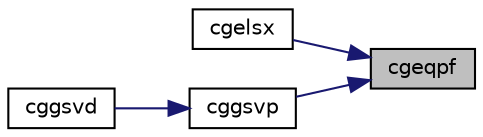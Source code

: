 digraph "cgeqpf"
{
 // LATEX_PDF_SIZE
  edge [fontname="Helvetica",fontsize="10",labelfontname="Helvetica",labelfontsize="10"];
  node [fontname="Helvetica",fontsize="10",shape=record];
  rankdir="RL";
  Node1 [label="cgeqpf",height=0.2,width=0.4,color="black", fillcolor="grey75", style="filled", fontcolor="black",tooltip="CGEQPF"];
  Node1 -> Node2 [dir="back",color="midnightblue",fontsize="10",style="solid",fontname="Helvetica"];
  Node2 [label="cgelsx",height=0.2,width=0.4,color="black", fillcolor="white", style="filled",URL="$cgelsx_8f.html#a3c220cf53bd0e63da90633205a6b1db2",tooltip="CGELSX solves overdetermined or underdetermined systems for GE matrices"];
  Node1 -> Node3 [dir="back",color="midnightblue",fontsize="10",style="solid",fontname="Helvetica"];
  Node3 [label="cggsvp",height=0.2,width=0.4,color="black", fillcolor="white", style="filled",URL="$cggsvp_8f.html#a4b549630343b55f63bdffaef2c3e18e2",tooltip="CGGSVP"];
  Node3 -> Node4 [dir="back",color="midnightblue",fontsize="10",style="solid",fontname="Helvetica"];
  Node4 [label="cggsvd",height=0.2,width=0.4,color="black", fillcolor="white", style="filled",URL="$cggsvd_8f.html#af6236f1d63e3f1e50b8a848ffae74e7b",tooltip="CGGSVD computes the singular value decomposition (SVD) for OTHER matrices"];
}
